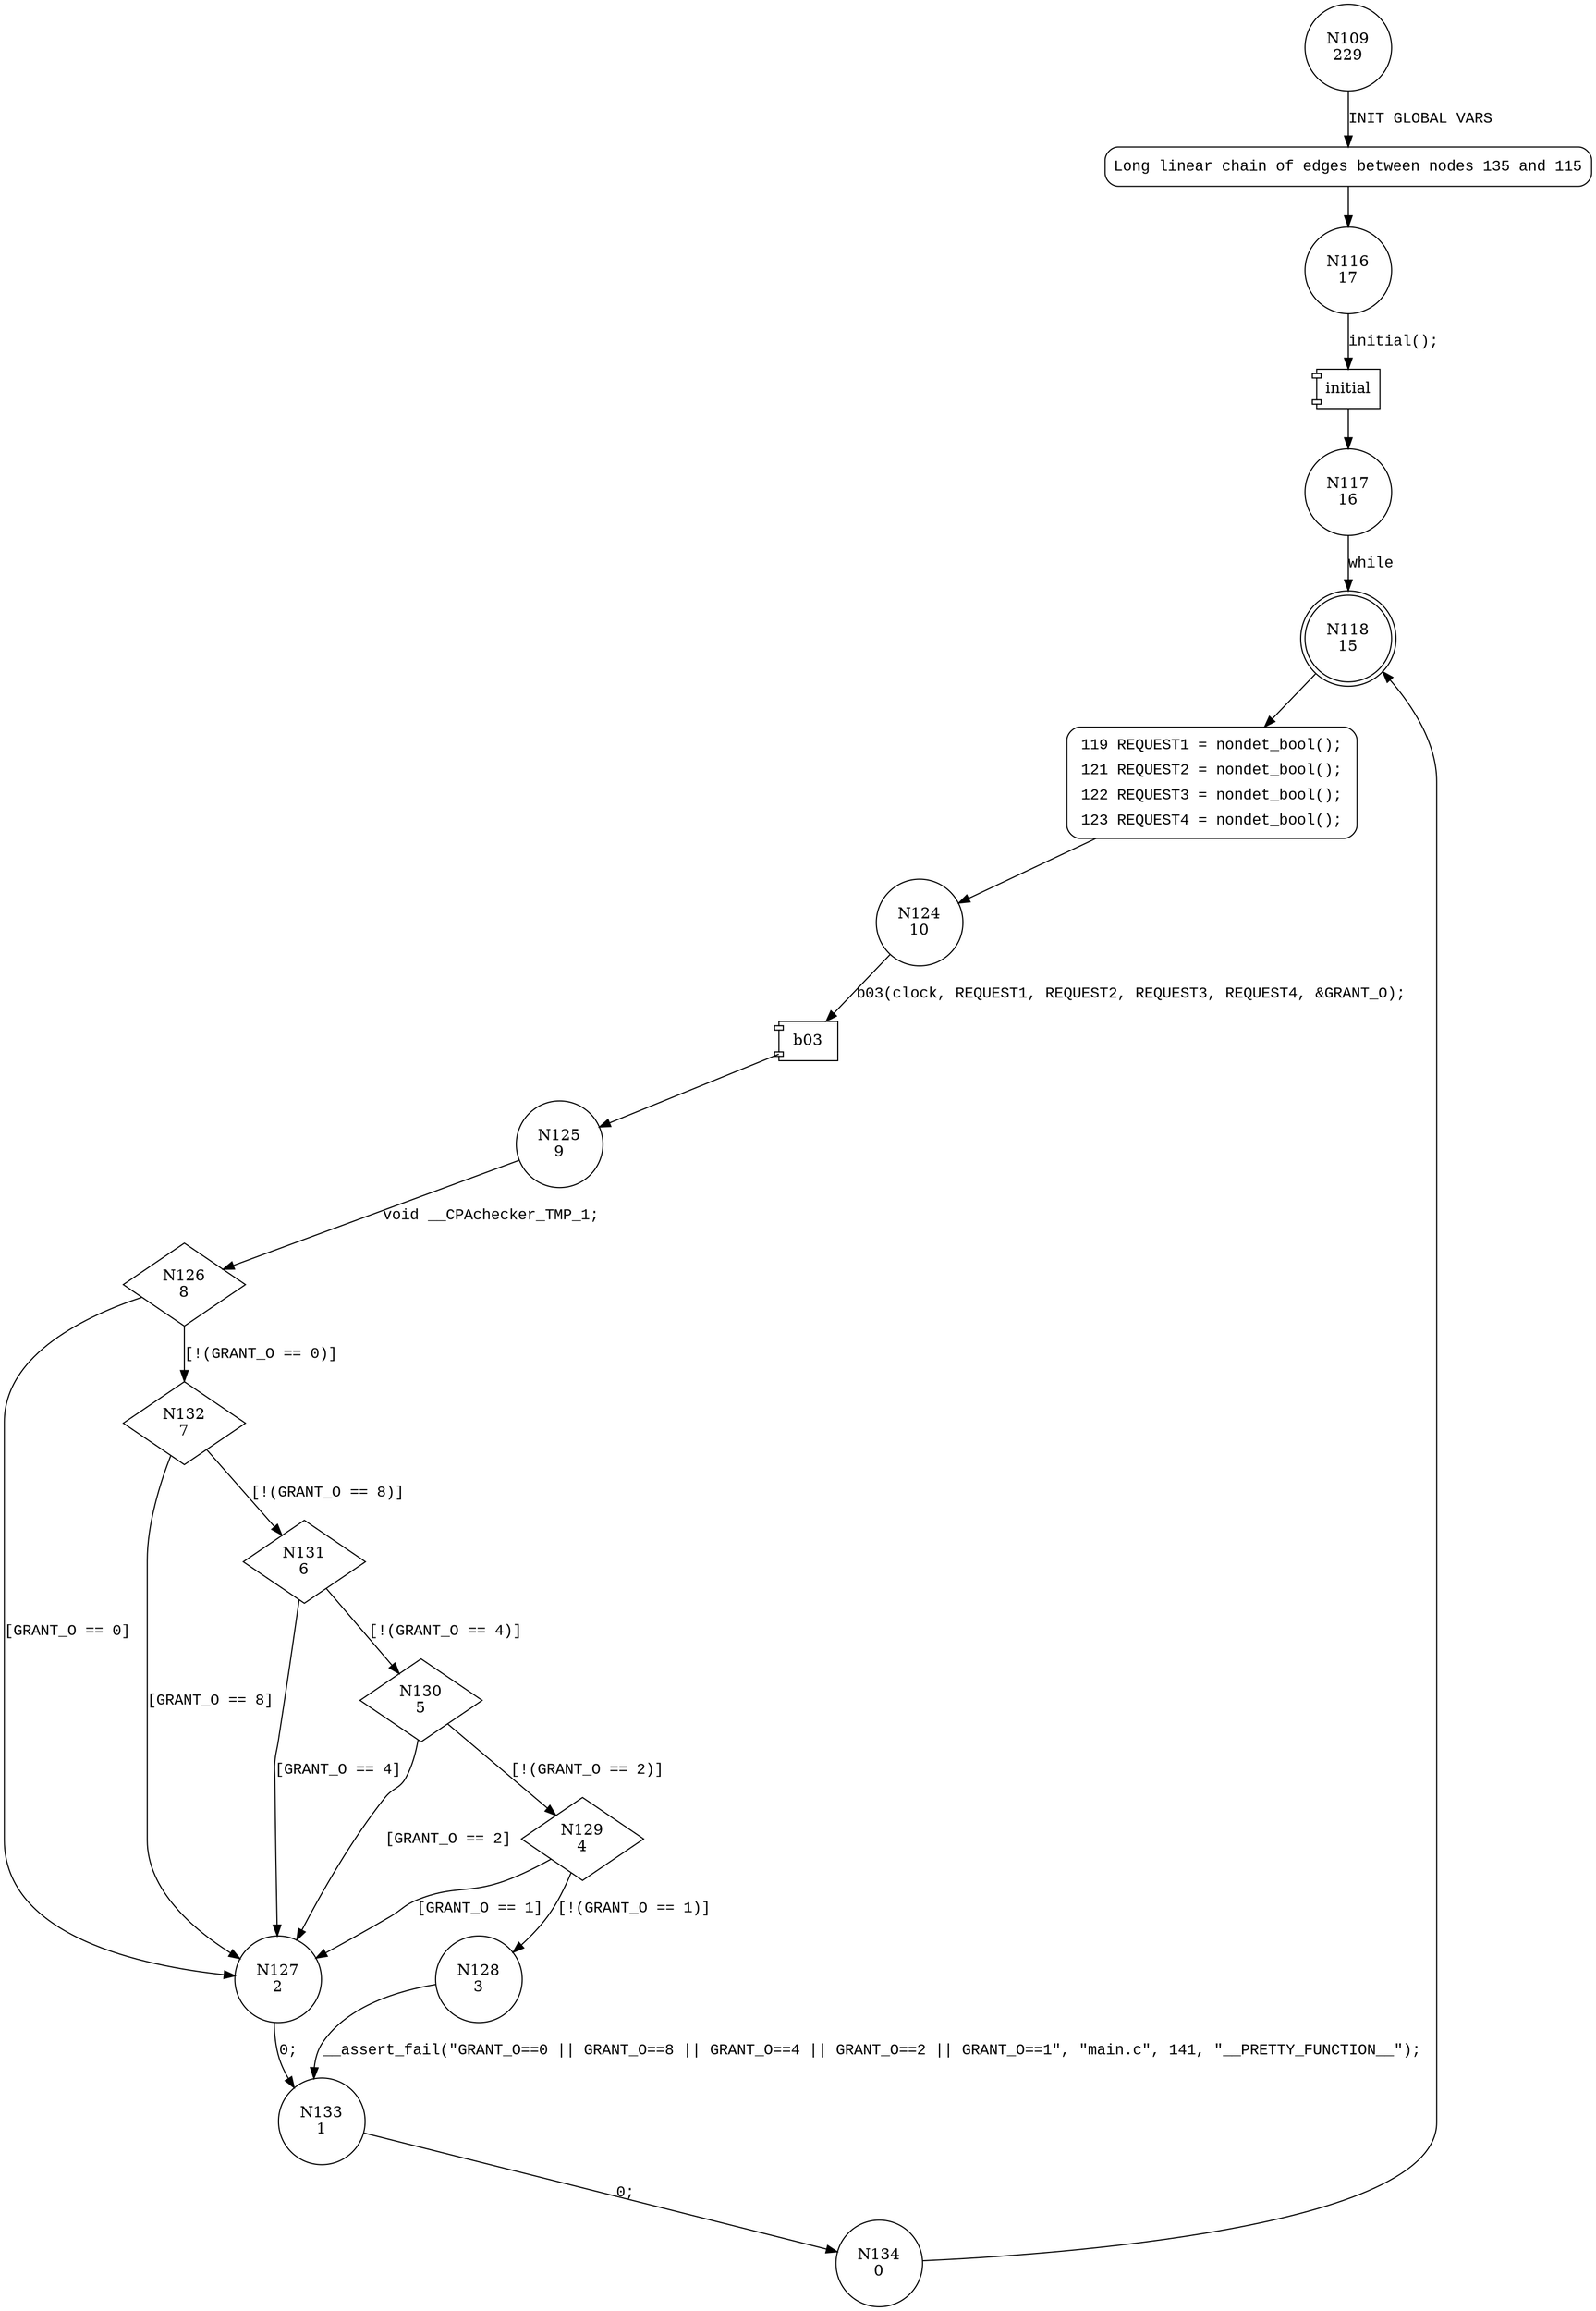 digraph main {
109 [shape="circle" label="N109\n229"]
135 [shape="circle" label="N135\n228"]
116 [shape="circle" label="N116\n17"]
117 [shape="circle" label="N117\n16"]
118 [shape="doublecircle" label="N118\n15"]
119 [shape="circle" label="N119\n14"]
124 [shape="circle" label="N124\n10"]
125 [shape="circle" label="N125\n9"]
126 [shape="diamond" label="N126\n8"]
127 [shape="circle" label="N127\n2"]
132 [shape="diamond" label="N132\n7"]
131 [shape="diamond" label="N131\n6"]
130 [shape="diamond" label="N130\n5"]
129 [shape="diamond" label="N129\n4"]
128 [shape="circle" label="N128\n3"]
133 [shape="circle" label="N133\n1"]
134 [shape="circle" label="N134\n0"]
135 [style="filled,bold" penwidth="1" fillcolor="white" fontname="Courier New" shape="Mrecord" label="Long linear chain of edges between nodes 135 and 115"]
135 -> 116[label=""]
119 [style="filled,bold" penwidth="1" fillcolor="white" fontname="Courier New" shape="Mrecord" label=<<table border="0" cellborder="0" cellpadding="3" bgcolor="white"><tr><td align="right">119</td><td align="left">REQUEST1 = nondet_bool();</td></tr><tr><td align="right">121</td><td align="left">REQUEST2 = nondet_bool();</td></tr><tr><td align="right">122</td><td align="left">REQUEST3 = nondet_bool();</td></tr><tr><td align="right">123</td><td align="left">REQUEST4 = nondet_bool();</td></tr></table>>]
119 -> 124[label=""]
109 -> 135 [label="INIT GLOBAL VARS" fontname="Courier New"]
100001 [shape="component" label="initial"]
116 -> 100001 [label="initial();" fontname="Courier New"]
100001 -> 117 [label="" fontname="Courier New"]
118 -> 119 [label="" fontname="Courier New"]
100002 [shape="component" label="b03"]
124 -> 100002 [label="b03(clock, REQUEST1, REQUEST2, REQUEST3, REQUEST4, &GRANT_O);" fontname="Courier New"]
100002 -> 125 [label="" fontname="Courier New"]
126 -> 127 [label="[GRANT_O == 0]" fontname="Courier New"]
126 -> 132 [label="[!(GRANT_O == 0)]" fontname="Courier New"]
132 -> 127 [label="[GRANT_O == 8]" fontname="Courier New"]
132 -> 131 [label="[!(GRANT_O == 8)]" fontname="Courier New"]
131 -> 127 [label="[GRANT_O == 4]" fontname="Courier New"]
131 -> 130 [label="[!(GRANT_O == 4)]" fontname="Courier New"]
130 -> 127 [label="[GRANT_O == 2]" fontname="Courier New"]
130 -> 129 [label="[!(GRANT_O == 2)]" fontname="Courier New"]
129 -> 127 [label="[GRANT_O == 1]" fontname="Courier New"]
129 -> 128 [label="[!(GRANT_O == 1)]" fontname="Courier New"]
133 -> 134 [label="0;" fontname="Courier New"]
127 -> 133 [label="0;" fontname="Courier New"]
117 -> 118 [label="while" fontname="Courier New"]
125 -> 126 [label="void __CPAchecker_TMP_1;" fontname="Courier New"]
128 -> 133 [label="__assert_fail(\"GRANT_O==0 || GRANT_O==8 || GRANT_O==4 || GRANT_O==2 || GRANT_O==1\", \"main.c\", 141, \"__PRETTY_FUNCTION__\");" fontname="Courier New"]
134 -> 118 [label="" fontname="Courier New"]
}